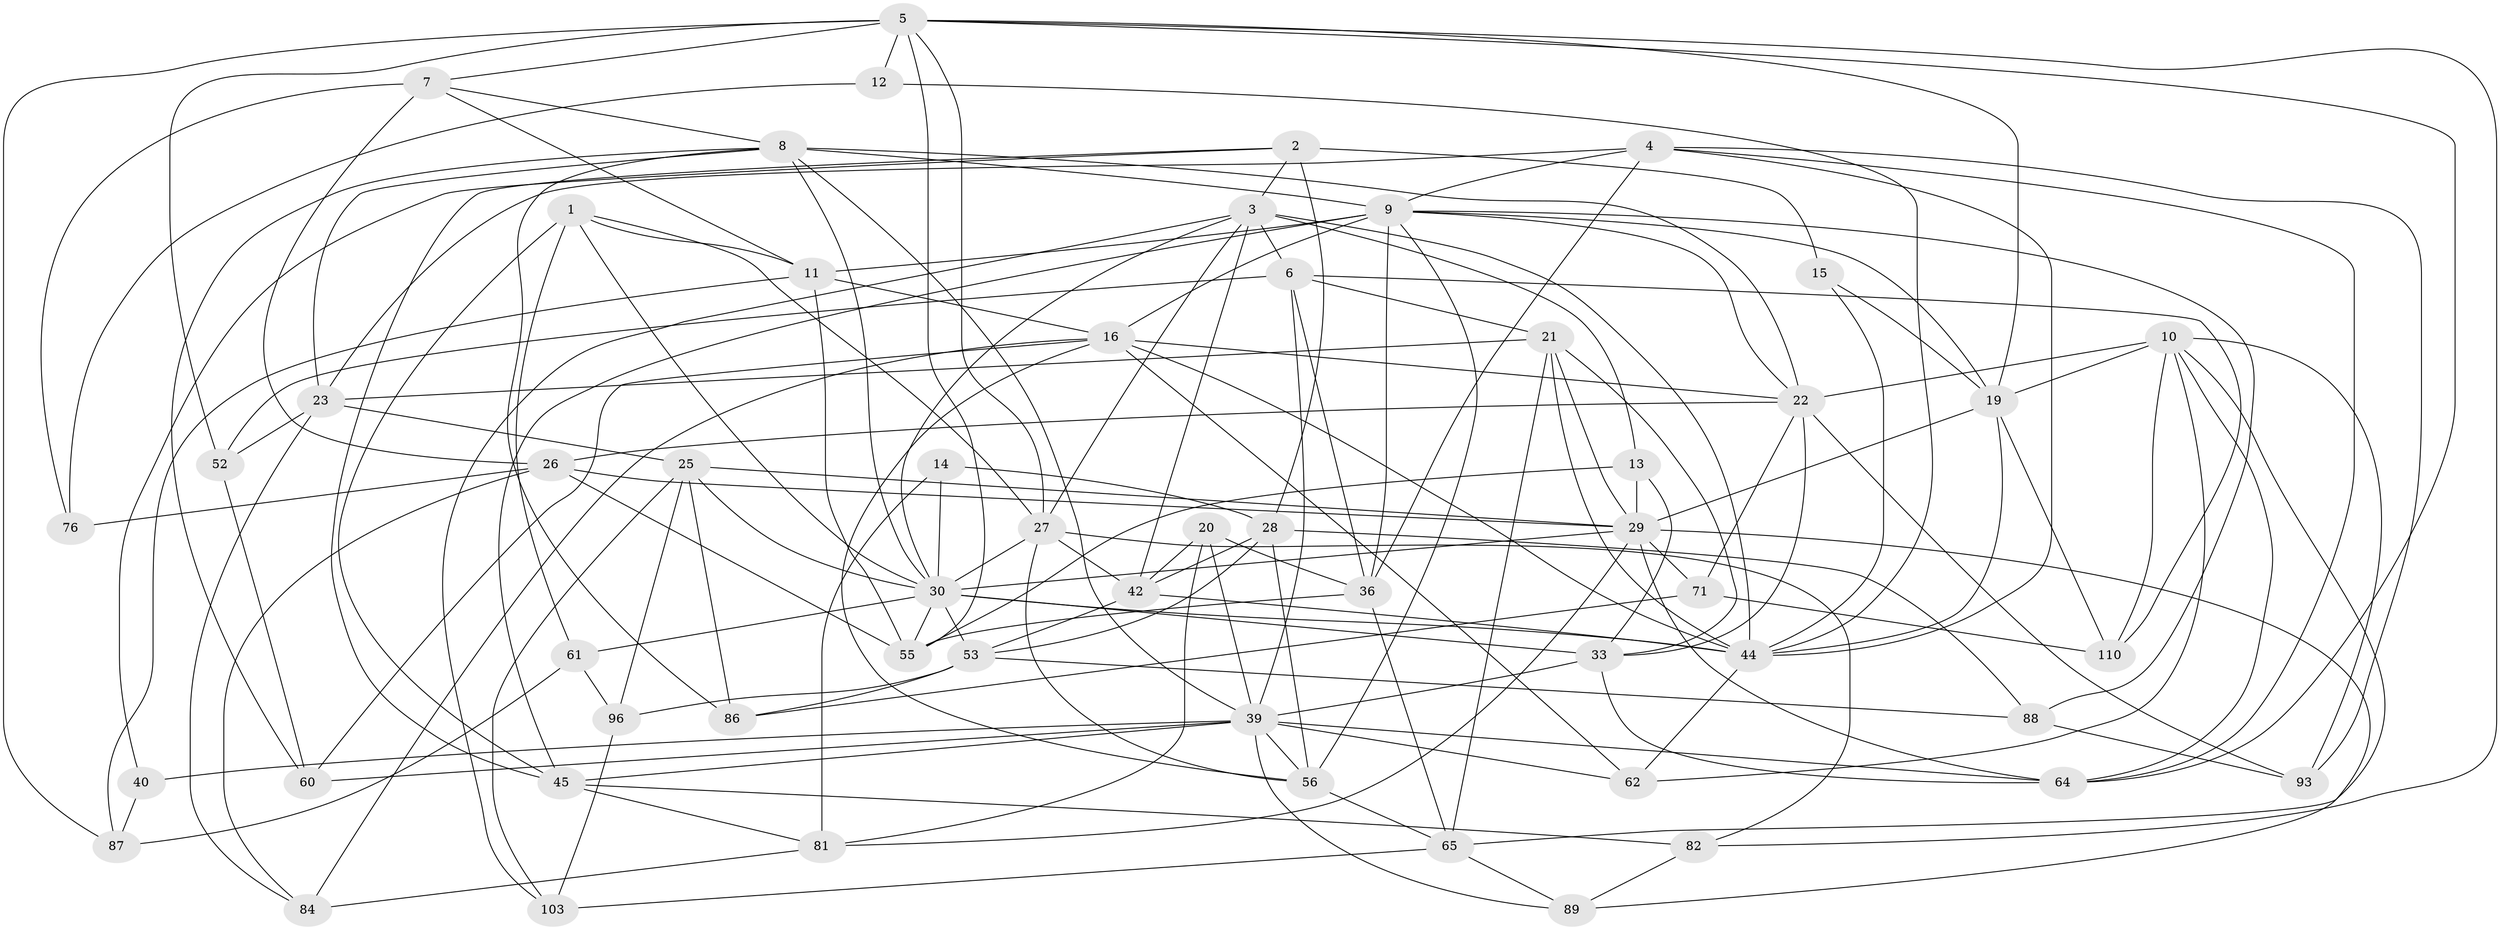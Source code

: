 // original degree distribution, {4: 1.0}
// Generated by graph-tools (version 1.1) at 2025/16/03/09/25 04:16:32]
// undirected, 56 vertices, 160 edges
graph export_dot {
graph [start="1"]
  node [color=gray90,style=filled];
  1 [super="+54"];
  2 [super="+47"];
  3 [super="+38"];
  4 [super="+112"];
  5 [super="+18+66+32"];
  6 [super="+24"];
  7 [super="+98"];
  8 [super="+70+48"];
  9 [super="+34+104"];
  10 [super="+41+17"];
  11 [super="+63"];
  12;
  13;
  14;
  15;
  16 [super="+99+68"];
  19 [super="+51+100"];
  20;
  21 [super="+35"];
  22 [super="+50+102"];
  23 [super="+106"];
  25 [super="+95"];
  26 [super="+43+78"];
  27 [super="+46+73"];
  28 [super="+58"];
  29 [super="+74+57+90"];
  30 [super="+72+31"];
  33 [super="+37"];
  36 [super="+97"];
  39 [super="+79+91"];
  40;
  42 [super="+108"];
  44 [super="+69+67"];
  45 [super="+49"];
  52;
  53 [super="+59"];
  55 [super="+94"];
  56 [super="+83"];
  60;
  61;
  62;
  64 [super="+80"];
  65 [super="+75"];
  71;
  76;
  81 [super="+111"];
  82;
  84;
  86;
  87;
  88;
  89;
  93;
  96;
  103;
  110;
  1 -- 45;
  1 -- 11;
  1 -- 61;
  1 -- 27;
  1 -- 30 [weight=2];
  2 -- 40;
  2 -- 15 [weight=2];
  2 -- 28;
  2 -- 3;
  2 -- 45;
  3 -- 44;
  3 -- 103;
  3 -- 13;
  3 -- 42;
  3 -- 6;
  3 -- 27;
  3 -- 30;
  4 -- 64;
  4 -- 93;
  4 -- 9;
  4 -- 36;
  4 -- 23;
  4 -- 44;
  5 -- 64;
  5 -- 82;
  5 -- 12 [weight=2];
  5 -- 19;
  5 -- 27;
  5 -- 87;
  5 -- 55;
  5 -- 52;
  5 -- 7;
  6 -- 110;
  6 -- 52;
  6 -- 21;
  6 -- 36;
  6 -- 39;
  7 -- 26 [weight=2];
  7 -- 76;
  7 -- 11;
  7 -- 8;
  8 -- 60;
  8 -- 22;
  8 -- 23;
  8 -- 86;
  8 -- 39;
  8 -- 9;
  8 -- 30;
  9 -- 88;
  9 -- 45;
  9 -- 22;
  9 -- 36;
  9 -- 16;
  9 -- 19;
  9 -- 56;
  9 -- 11;
  10 -- 93;
  10 -- 19 [weight=2];
  10 -- 62;
  10 -- 65;
  10 -- 22;
  10 -- 64;
  10 -- 110;
  11 -- 87;
  11 -- 16;
  11 -- 55;
  12 -- 76;
  12 -- 44;
  13 -- 29;
  13 -- 33;
  13 -- 55;
  14 -- 30;
  14 -- 81 [weight=2];
  14 -- 28;
  15 -- 44;
  15 -- 19;
  16 -- 22;
  16 -- 60;
  16 -- 62;
  16 -- 84;
  16 -- 56;
  16 -- 44;
  19 -- 44;
  19 -- 29;
  19 -- 110;
  20 -- 81;
  20 -- 42;
  20 -- 36;
  20 -- 39;
  21 -- 33;
  21 -- 29;
  21 -- 23;
  21 -- 44;
  21 -- 65;
  22 -- 93;
  22 -- 71;
  22 -- 33;
  22 -- 26;
  23 -- 25;
  23 -- 52;
  23 -- 84;
  25 -- 30;
  25 -- 86;
  25 -- 96;
  25 -- 29;
  25 -- 103;
  26 -- 29;
  26 -- 84;
  26 -- 76 [weight=2];
  26 -- 55;
  27 -- 82;
  27 -- 56;
  27 -- 42;
  27 -- 30 [weight=2];
  28 -- 56;
  28 -- 88;
  28 -- 42;
  28 -- 53;
  29 -- 81;
  29 -- 64;
  29 -- 89;
  29 -- 71;
  29 -- 30;
  30 -- 33;
  30 -- 55;
  30 -- 44;
  30 -- 61;
  30 -- 53;
  33 -- 64;
  33 -- 39;
  36 -- 55;
  36 -- 65;
  39 -- 40 [weight=2];
  39 -- 60;
  39 -- 64;
  39 -- 45;
  39 -- 62;
  39 -- 56;
  39 -- 89;
  40 -- 87;
  42 -- 53;
  42 -- 44;
  44 -- 62;
  45 -- 82;
  45 -- 81;
  52 -- 60;
  53 -- 96;
  53 -- 88;
  53 -- 86;
  56 -- 65;
  61 -- 96;
  61 -- 87;
  65 -- 89;
  65 -- 103;
  71 -- 110;
  71 -- 86;
  81 -- 84;
  82 -- 89;
  88 -- 93;
  96 -- 103;
}
